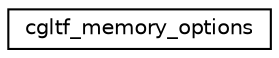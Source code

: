 digraph "Graphical Class Hierarchy"
{
 // LATEX_PDF_SIZE
  edge [fontname="Helvetica",fontsize="10",labelfontname="Helvetica",labelfontsize="10"];
  node [fontname="Helvetica",fontsize="10",shape=record];
  rankdir="LR";
  Node0 [label="cgltf_memory_options",height=0.2,width=0.4,color="black", fillcolor="white", style="filled",URL="$structcgltf__memory__options.html",tooltip=" "];
}
